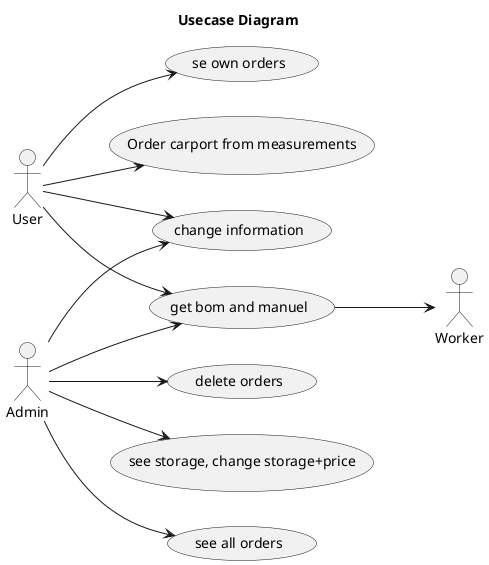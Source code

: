 @startuml
title Usecase Diagram
left to right direction
actor Admin as Admin
actor User as User
actor Worker as Worker

User --> (Order carport from measurements)
User --> (se own orders)
User --> (get bom and manuel)
User --> (change information)
Admin --> (delete orders)
Admin --> (see storage, change storage+price)
Admin --> (see all orders)
Admin --> (change information)
Admin --> (get bom and manuel)
(get bom and manuel) --> Worker

@enduml